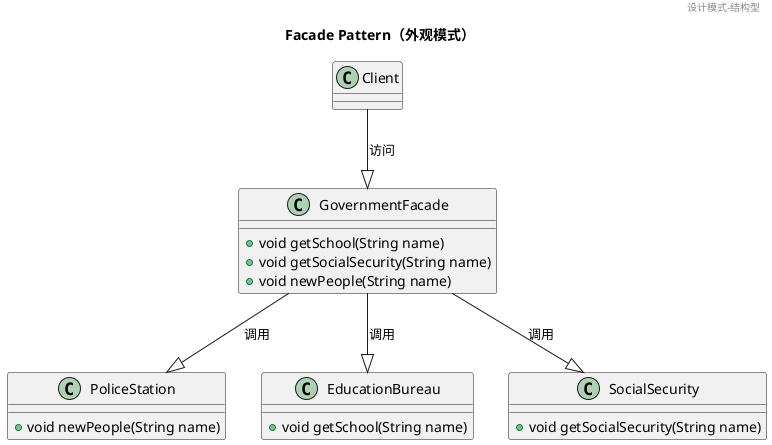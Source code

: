 @startuml
title Facade Pattern（外观模式）
header 设计模式-结构型

class PoliceStation{
    + void newPeople(String name)
}
class EducationBureau {
    + void getSchool(String name)
}
class SocialSecurity {
    + void getSocialSecurity(String name)
}
class GovernmentFacade {
    + void getSchool(String name)
    + void getSocialSecurity(String name)
    + void newPeople(String name)
}
class Client{}

GovernmentFacade --|> PoliceStation : 调用
GovernmentFacade --|> EducationBureau : 调用
GovernmentFacade --|> SocialSecurity : 调用

Client --|> GovernmentFacade : 访问


@enduml